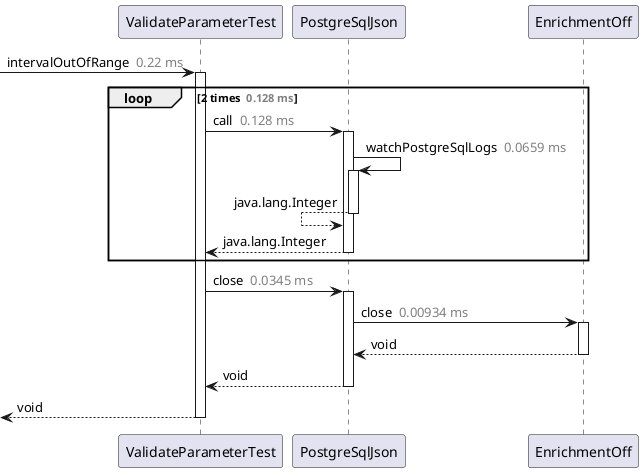 @startuml

participant ValidateParameterTest as "ValidateParameterTest"
participant PostgreSqlJson as "PostgreSqlJson"
participant EnrichmentOff as "EnrichmentOff"
  [->ValidateParameterTest: intervalOutOfRange <color:gray> 0.22 ms</color>
  activate ValidateParameterTest
    Loop 2 times <color:gray> 0.128 ms</color>
      ValidateParameterTest->PostgreSqlJson: call <color:gray> 0.128 ms</color>
      activate PostgreSqlJson
        PostgreSqlJson->PostgreSqlJson: watchPostgreSqlLogs <color:gray> 0.0659 ms</color>
        activate PostgreSqlJson
        PostgreSqlJson<--PostgreSqlJson: java.lang.Integer
        deactivate PostgreSqlJson
      ValidateParameterTest<--PostgreSqlJson: java.lang.Integer
      deactivate PostgreSqlJson
    End
    ValidateParameterTest->PostgreSqlJson: close <color:gray> 0.0345 ms</color>
    activate PostgreSqlJson
      PostgreSqlJson->EnrichmentOff: close <color:gray> 0.00934 ms</color>
      activate EnrichmentOff
      PostgreSqlJson<--EnrichmentOff: void
      deactivate EnrichmentOff
    ValidateParameterTest<--PostgreSqlJson: void
    deactivate PostgreSqlJson
  [<--ValidateParameterTest: void
  deactivate ValidateParameterTest
@enduml